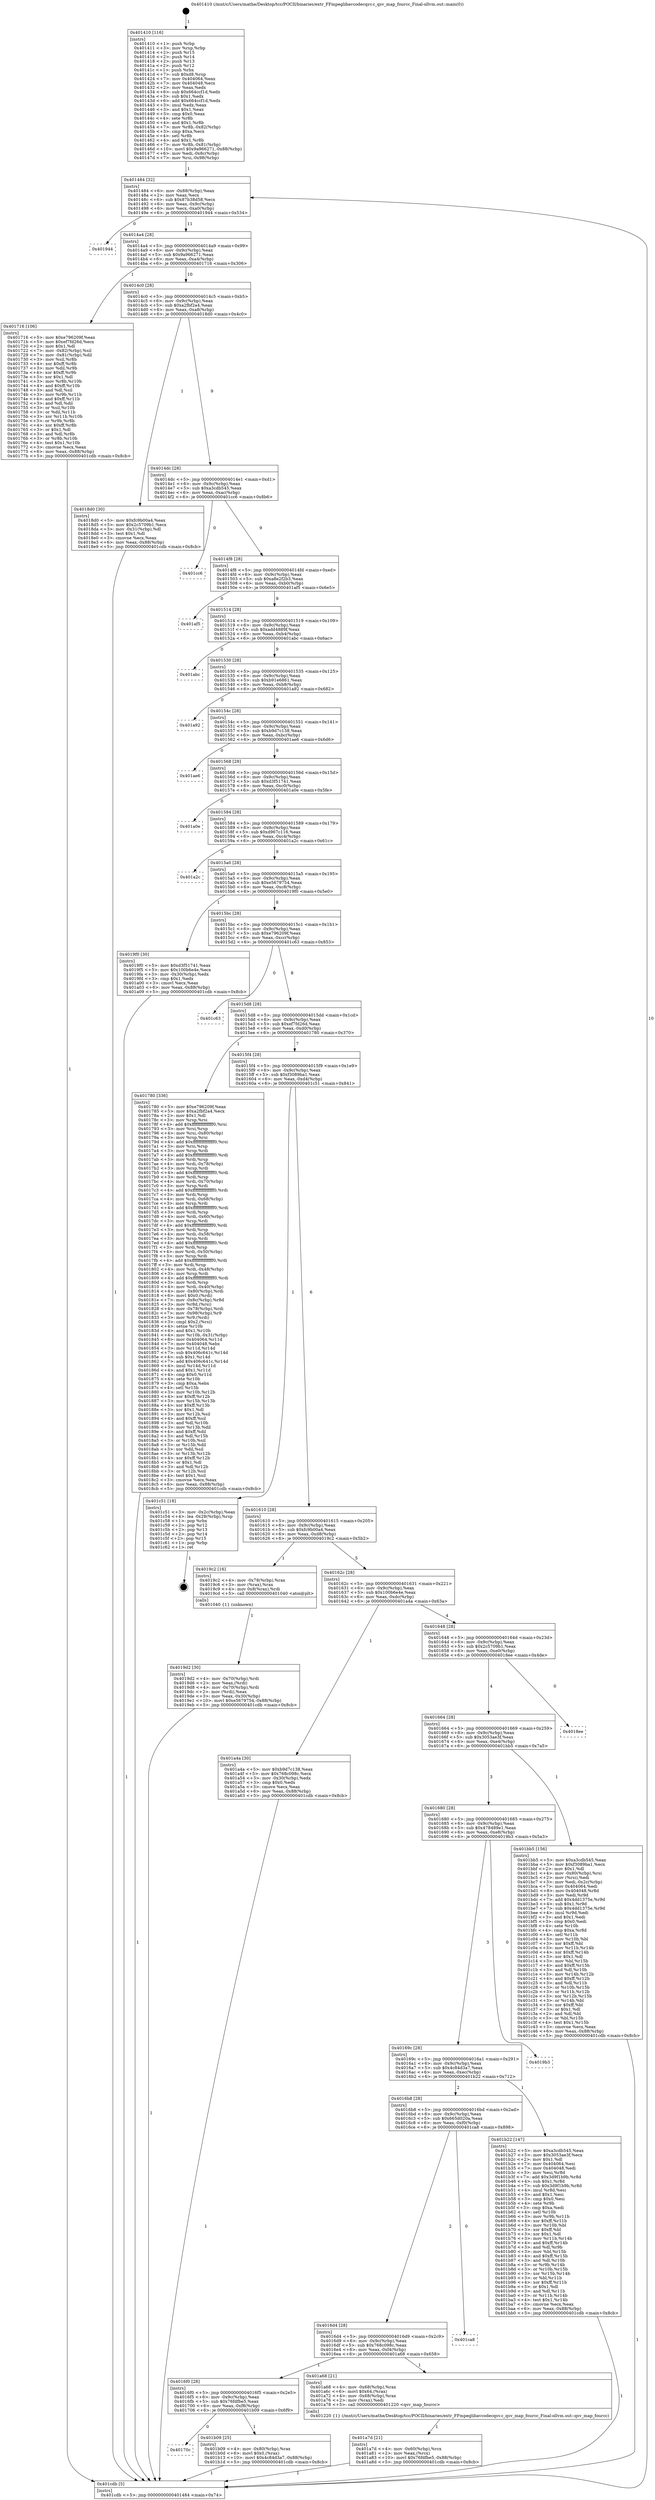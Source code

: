 digraph "0x401410" {
  label = "0x401410 (/mnt/c/Users/mathe/Desktop/tcc/POCII/binaries/extr_FFmpeglibavcodecqsv.c_qsv_map_fourcc_Final-ollvm.out::main(0))"
  labelloc = "t"
  node[shape=record]

  Entry [label="",width=0.3,height=0.3,shape=circle,fillcolor=black,style=filled]
  "0x401484" [label="{
     0x401484 [32]\l
     | [instrs]\l
     &nbsp;&nbsp;0x401484 \<+6\>: mov -0x88(%rbp),%eax\l
     &nbsp;&nbsp;0x40148a \<+2\>: mov %eax,%ecx\l
     &nbsp;&nbsp;0x40148c \<+6\>: sub $0x87b38d58,%ecx\l
     &nbsp;&nbsp;0x401492 \<+6\>: mov %eax,-0x9c(%rbp)\l
     &nbsp;&nbsp;0x401498 \<+6\>: mov %ecx,-0xa0(%rbp)\l
     &nbsp;&nbsp;0x40149e \<+6\>: je 0000000000401944 \<main+0x534\>\l
  }"]
  "0x401944" [label="{
     0x401944\l
  }", style=dashed]
  "0x4014a4" [label="{
     0x4014a4 [28]\l
     | [instrs]\l
     &nbsp;&nbsp;0x4014a4 \<+5\>: jmp 00000000004014a9 \<main+0x99\>\l
     &nbsp;&nbsp;0x4014a9 \<+6\>: mov -0x9c(%rbp),%eax\l
     &nbsp;&nbsp;0x4014af \<+5\>: sub $0x9a966271,%eax\l
     &nbsp;&nbsp;0x4014b4 \<+6\>: mov %eax,-0xa4(%rbp)\l
     &nbsp;&nbsp;0x4014ba \<+6\>: je 0000000000401716 \<main+0x306\>\l
  }"]
  Exit [label="",width=0.3,height=0.3,shape=circle,fillcolor=black,style=filled,peripheries=2]
  "0x401716" [label="{
     0x401716 [106]\l
     | [instrs]\l
     &nbsp;&nbsp;0x401716 \<+5\>: mov $0xe796209f,%eax\l
     &nbsp;&nbsp;0x40171b \<+5\>: mov $0xef7fd26d,%ecx\l
     &nbsp;&nbsp;0x401720 \<+2\>: mov $0x1,%dl\l
     &nbsp;&nbsp;0x401722 \<+7\>: mov -0x82(%rbp),%sil\l
     &nbsp;&nbsp;0x401729 \<+7\>: mov -0x81(%rbp),%dil\l
     &nbsp;&nbsp;0x401730 \<+3\>: mov %sil,%r8b\l
     &nbsp;&nbsp;0x401733 \<+4\>: xor $0xff,%r8b\l
     &nbsp;&nbsp;0x401737 \<+3\>: mov %dil,%r9b\l
     &nbsp;&nbsp;0x40173a \<+4\>: xor $0xff,%r9b\l
     &nbsp;&nbsp;0x40173e \<+3\>: xor $0x1,%dl\l
     &nbsp;&nbsp;0x401741 \<+3\>: mov %r8b,%r10b\l
     &nbsp;&nbsp;0x401744 \<+4\>: and $0xff,%r10b\l
     &nbsp;&nbsp;0x401748 \<+3\>: and %dl,%sil\l
     &nbsp;&nbsp;0x40174b \<+3\>: mov %r9b,%r11b\l
     &nbsp;&nbsp;0x40174e \<+4\>: and $0xff,%r11b\l
     &nbsp;&nbsp;0x401752 \<+3\>: and %dl,%dil\l
     &nbsp;&nbsp;0x401755 \<+3\>: or %sil,%r10b\l
     &nbsp;&nbsp;0x401758 \<+3\>: or %dil,%r11b\l
     &nbsp;&nbsp;0x40175b \<+3\>: xor %r11b,%r10b\l
     &nbsp;&nbsp;0x40175e \<+3\>: or %r9b,%r8b\l
     &nbsp;&nbsp;0x401761 \<+4\>: xor $0xff,%r8b\l
     &nbsp;&nbsp;0x401765 \<+3\>: or $0x1,%dl\l
     &nbsp;&nbsp;0x401768 \<+3\>: and %dl,%r8b\l
     &nbsp;&nbsp;0x40176b \<+3\>: or %r8b,%r10b\l
     &nbsp;&nbsp;0x40176e \<+4\>: test $0x1,%r10b\l
     &nbsp;&nbsp;0x401772 \<+3\>: cmovne %ecx,%eax\l
     &nbsp;&nbsp;0x401775 \<+6\>: mov %eax,-0x88(%rbp)\l
     &nbsp;&nbsp;0x40177b \<+5\>: jmp 0000000000401cdb \<main+0x8cb\>\l
  }"]
  "0x4014c0" [label="{
     0x4014c0 [28]\l
     | [instrs]\l
     &nbsp;&nbsp;0x4014c0 \<+5\>: jmp 00000000004014c5 \<main+0xb5\>\l
     &nbsp;&nbsp;0x4014c5 \<+6\>: mov -0x9c(%rbp),%eax\l
     &nbsp;&nbsp;0x4014cb \<+5\>: sub $0xa2fbf2a4,%eax\l
     &nbsp;&nbsp;0x4014d0 \<+6\>: mov %eax,-0xa8(%rbp)\l
     &nbsp;&nbsp;0x4014d6 \<+6\>: je 00000000004018d0 \<main+0x4c0\>\l
  }"]
  "0x401cdb" [label="{
     0x401cdb [5]\l
     | [instrs]\l
     &nbsp;&nbsp;0x401cdb \<+5\>: jmp 0000000000401484 \<main+0x74\>\l
  }"]
  "0x401410" [label="{
     0x401410 [116]\l
     | [instrs]\l
     &nbsp;&nbsp;0x401410 \<+1\>: push %rbp\l
     &nbsp;&nbsp;0x401411 \<+3\>: mov %rsp,%rbp\l
     &nbsp;&nbsp;0x401414 \<+2\>: push %r15\l
     &nbsp;&nbsp;0x401416 \<+2\>: push %r14\l
     &nbsp;&nbsp;0x401418 \<+2\>: push %r13\l
     &nbsp;&nbsp;0x40141a \<+2\>: push %r12\l
     &nbsp;&nbsp;0x40141c \<+1\>: push %rbx\l
     &nbsp;&nbsp;0x40141d \<+7\>: sub $0xd8,%rsp\l
     &nbsp;&nbsp;0x401424 \<+7\>: mov 0x404064,%eax\l
     &nbsp;&nbsp;0x40142b \<+7\>: mov 0x404048,%ecx\l
     &nbsp;&nbsp;0x401432 \<+2\>: mov %eax,%edx\l
     &nbsp;&nbsp;0x401434 \<+6\>: sub $0x664ccf1d,%edx\l
     &nbsp;&nbsp;0x40143a \<+3\>: sub $0x1,%edx\l
     &nbsp;&nbsp;0x40143d \<+6\>: add $0x664ccf1d,%edx\l
     &nbsp;&nbsp;0x401443 \<+3\>: imul %edx,%eax\l
     &nbsp;&nbsp;0x401446 \<+3\>: and $0x1,%eax\l
     &nbsp;&nbsp;0x401449 \<+3\>: cmp $0x0,%eax\l
     &nbsp;&nbsp;0x40144c \<+4\>: sete %r8b\l
     &nbsp;&nbsp;0x401450 \<+4\>: and $0x1,%r8b\l
     &nbsp;&nbsp;0x401454 \<+7\>: mov %r8b,-0x82(%rbp)\l
     &nbsp;&nbsp;0x40145b \<+3\>: cmp $0xa,%ecx\l
     &nbsp;&nbsp;0x40145e \<+4\>: setl %r8b\l
     &nbsp;&nbsp;0x401462 \<+4\>: and $0x1,%r8b\l
     &nbsp;&nbsp;0x401466 \<+7\>: mov %r8b,-0x81(%rbp)\l
     &nbsp;&nbsp;0x40146d \<+10\>: movl $0x9a966271,-0x88(%rbp)\l
     &nbsp;&nbsp;0x401477 \<+6\>: mov %edi,-0x8c(%rbp)\l
     &nbsp;&nbsp;0x40147d \<+7\>: mov %rsi,-0x98(%rbp)\l
  }"]
  "0x40170c" [label="{
     0x40170c\l
  }", style=dashed]
  "0x4018d0" [label="{
     0x4018d0 [30]\l
     | [instrs]\l
     &nbsp;&nbsp;0x4018d0 \<+5\>: mov $0xfc9b00a4,%eax\l
     &nbsp;&nbsp;0x4018d5 \<+5\>: mov $0x2c5709b1,%ecx\l
     &nbsp;&nbsp;0x4018da \<+3\>: mov -0x31(%rbp),%dl\l
     &nbsp;&nbsp;0x4018dd \<+3\>: test $0x1,%dl\l
     &nbsp;&nbsp;0x4018e0 \<+3\>: cmovne %ecx,%eax\l
     &nbsp;&nbsp;0x4018e3 \<+6\>: mov %eax,-0x88(%rbp)\l
     &nbsp;&nbsp;0x4018e9 \<+5\>: jmp 0000000000401cdb \<main+0x8cb\>\l
  }"]
  "0x4014dc" [label="{
     0x4014dc [28]\l
     | [instrs]\l
     &nbsp;&nbsp;0x4014dc \<+5\>: jmp 00000000004014e1 \<main+0xd1\>\l
     &nbsp;&nbsp;0x4014e1 \<+6\>: mov -0x9c(%rbp),%eax\l
     &nbsp;&nbsp;0x4014e7 \<+5\>: sub $0xa3cdb545,%eax\l
     &nbsp;&nbsp;0x4014ec \<+6\>: mov %eax,-0xac(%rbp)\l
     &nbsp;&nbsp;0x4014f2 \<+6\>: je 0000000000401cc6 \<main+0x8b6\>\l
  }"]
  "0x401b09" [label="{
     0x401b09 [25]\l
     | [instrs]\l
     &nbsp;&nbsp;0x401b09 \<+4\>: mov -0x80(%rbp),%rax\l
     &nbsp;&nbsp;0x401b0d \<+6\>: movl $0x0,(%rax)\l
     &nbsp;&nbsp;0x401b13 \<+10\>: movl $0x4c84d3a7,-0x88(%rbp)\l
     &nbsp;&nbsp;0x401b1d \<+5\>: jmp 0000000000401cdb \<main+0x8cb\>\l
  }"]
  "0x401cc6" [label="{
     0x401cc6\l
  }", style=dashed]
  "0x4014f8" [label="{
     0x4014f8 [28]\l
     | [instrs]\l
     &nbsp;&nbsp;0x4014f8 \<+5\>: jmp 00000000004014fd \<main+0xed\>\l
     &nbsp;&nbsp;0x4014fd \<+6\>: mov -0x9c(%rbp),%eax\l
     &nbsp;&nbsp;0x401503 \<+5\>: sub $0xa8e2f2b3,%eax\l
     &nbsp;&nbsp;0x401508 \<+6\>: mov %eax,-0xb0(%rbp)\l
     &nbsp;&nbsp;0x40150e \<+6\>: je 0000000000401af5 \<main+0x6e5\>\l
  }"]
  "0x401a7d" [label="{
     0x401a7d [21]\l
     | [instrs]\l
     &nbsp;&nbsp;0x401a7d \<+4\>: mov -0x60(%rbp),%rcx\l
     &nbsp;&nbsp;0x401a81 \<+2\>: mov %eax,(%rcx)\l
     &nbsp;&nbsp;0x401a83 \<+10\>: movl $0x76fdfbe5,-0x88(%rbp)\l
     &nbsp;&nbsp;0x401a8d \<+5\>: jmp 0000000000401cdb \<main+0x8cb\>\l
  }"]
  "0x401af5" [label="{
     0x401af5\l
  }", style=dashed]
  "0x401514" [label="{
     0x401514 [28]\l
     | [instrs]\l
     &nbsp;&nbsp;0x401514 \<+5\>: jmp 0000000000401519 \<main+0x109\>\l
     &nbsp;&nbsp;0x401519 \<+6\>: mov -0x9c(%rbp),%eax\l
     &nbsp;&nbsp;0x40151f \<+5\>: sub $0xadd4889f,%eax\l
     &nbsp;&nbsp;0x401524 \<+6\>: mov %eax,-0xb4(%rbp)\l
     &nbsp;&nbsp;0x40152a \<+6\>: je 0000000000401abc \<main+0x6ac\>\l
  }"]
  "0x4016f0" [label="{
     0x4016f0 [28]\l
     | [instrs]\l
     &nbsp;&nbsp;0x4016f0 \<+5\>: jmp 00000000004016f5 \<main+0x2e5\>\l
     &nbsp;&nbsp;0x4016f5 \<+6\>: mov -0x9c(%rbp),%eax\l
     &nbsp;&nbsp;0x4016fb \<+5\>: sub $0x76fdfbe5,%eax\l
     &nbsp;&nbsp;0x401700 \<+6\>: mov %eax,-0xf8(%rbp)\l
     &nbsp;&nbsp;0x401706 \<+6\>: je 0000000000401b09 \<main+0x6f9\>\l
  }"]
  "0x401abc" [label="{
     0x401abc\l
  }", style=dashed]
  "0x401530" [label="{
     0x401530 [28]\l
     | [instrs]\l
     &nbsp;&nbsp;0x401530 \<+5\>: jmp 0000000000401535 \<main+0x125\>\l
     &nbsp;&nbsp;0x401535 \<+6\>: mov -0x9c(%rbp),%eax\l
     &nbsp;&nbsp;0x40153b \<+5\>: sub $0xb91e6861,%eax\l
     &nbsp;&nbsp;0x401540 \<+6\>: mov %eax,-0xb8(%rbp)\l
     &nbsp;&nbsp;0x401546 \<+6\>: je 0000000000401a92 \<main+0x682\>\l
  }"]
  "0x401a68" [label="{
     0x401a68 [21]\l
     | [instrs]\l
     &nbsp;&nbsp;0x401a68 \<+4\>: mov -0x68(%rbp),%rax\l
     &nbsp;&nbsp;0x401a6c \<+6\>: movl $0x64,(%rax)\l
     &nbsp;&nbsp;0x401a72 \<+4\>: mov -0x68(%rbp),%rax\l
     &nbsp;&nbsp;0x401a76 \<+2\>: mov (%rax),%edi\l
     &nbsp;&nbsp;0x401a78 \<+5\>: call 0000000000401220 \<qsv_map_fourcc\>\l
     | [calls]\l
     &nbsp;&nbsp;0x401220 \{1\} (/mnt/c/Users/mathe/Desktop/tcc/POCII/binaries/extr_FFmpeglibavcodecqsv.c_qsv_map_fourcc_Final-ollvm.out::qsv_map_fourcc)\l
  }"]
  "0x401a92" [label="{
     0x401a92\l
  }", style=dashed]
  "0x40154c" [label="{
     0x40154c [28]\l
     | [instrs]\l
     &nbsp;&nbsp;0x40154c \<+5\>: jmp 0000000000401551 \<main+0x141\>\l
     &nbsp;&nbsp;0x401551 \<+6\>: mov -0x9c(%rbp),%eax\l
     &nbsp;&nbsp;0x401557 \<+5\>: sub $0xb9d7c138,%eax\l
     &nbsp;&nbsp;0x40155c \<+6\>: mov %eax,-0xbc(%rbp)\l
     &nbsp;&nbsp;0x401562 \<+6\>: je 0000000000401ae6 \<main+0x6d6\>\l
  }"]
  "0x4016d4" [label="{
     0x4016d4 [28]\l
     | [instrs]\l
     &nbsp;&nbsp;0x4016d4 \<+5\>: jmp 00000000004016d9 \<main+0x2c9\>\l
     &nbsp;&nbsp;0x4016d9 \<+6\>: mov -0x9c(%rbp),%eax\l
     &nbsp;&nbsp;0x4016df \<+5\>: sub $0x768c098c,%eax\l
     &nbsp;&nbsp;0x4016e4 \<+6\>: mov %eax,-0xf4(%rbp)\l
     &nbsp;&nbsp;0x4016ea \<+6\>: je 0000000000401a68 \<main+0x658\>\l
  }"]
  "0x401ae6" [label="{
     0x401ae6\l
  }", style=dashed]
  "0x401568" [label="{
     0x401568 [28]\l
     | [instrs]\l
     &nbsp;&nbsp;0x401568 \<+5\>: jmp 000000000040156d \<main+0x15d\>\l
     &nbsp;&nbsp;0x40156d \<+6\>: mov -0x9c(%rbp),%eax\l
     &nbsp;&nbsp;0x401573 \<+5\>: sub $0xd3f51741,%eax\l
     &nbsp;&nbsp;0x401578 \<+6\>: mov %eax,-0xc0(%rbp)\l
     &nbsp;&nbsp;0x40157e \<+6\>: je 0000000000401a0e \<main+0x5fe\>\l
  }"]
  "0x401ca8" [label="{
     0x401ca8\l
  }", style=dashed]
  "0x401a0e" [label="{
     0x401a0e\l
  }", style=dashed]
  "0x401584" [label="{
     0x401584 [28]\l
     | [instrs]\l
     &nbsp;&nbsp;0x401584 \<+5\>: jmp 0000000000401589 \<main+0x179\>\l
     &nbsp;&nbsp;0x401589 \<+6\>: mov -0x9c(%rbp),%eax\l
     &nbsp;&nbsp;0x40158f \<+5\>: sub $0xd967c116,%eax\l
     &nbsp;&nbsp;0x401594 \<+6\>: mov %eax,-0xc4(%rbp)\l
     &nbsp;&nbsp;0x40159a \<+6\>: je 0000000000401a2c \<main+0x61c\>\l
  }"]
  "0x4016b8" [label="{
     0x4016b8 [28]\l
     | [instrs]\l
     &nbsp;&nbsp;0x4016b8 \<+5\>: jmp 00000000004016bd \<main+0x2ad\>\l
     &nbsp;&nbsp;0x4016bd \<+6\>: mov -0x9c(%rbp),%eax\l
     &nbsp;&nbsp;0x4016c3 \<+5\>: sub $0x665d020a,%eax\l
     &nbsp;&nbsp;0x4016c8 \<+6\>: mov %eax,-0xf0(%rbp)\l
     &nbsp;&nbsp;0x4016ce \<+6\>: je 0000000000401ca8 \<main+0x898\>\l
  }"]
  "0x401a2c" [label="{
     0x401a2c\l
  }", style=dashed]
  "0x4015a0" [label="{
     0x4015a0 [28]\l
     | [instrs]\l
     &nbsp;&nbsp;0x4015a0 \<+5\>: jmp 00000000004015a5 \<main+0x195\>\l
     &nbsp;&nbsp;0x4015a5 \<+6\>: mov -0x9c(%rbp),%eax\l
     &nbsp;&nbsp;0x4015ab \<+5\>: sub $0xe5679754,%eax\l
     &nbsp;&nbsp;0x4015b0 \<+6\>: mov %eax,-0xc8(%rbp)\l
     &nbsp;&nbsp;0x4015b6 \<+6\>: je 00000000004019f0 \<main+0x5e0\>\l
  }"]
  "0x401b22" [label="{
     0x401b22 [147]\l
     | [instrs]\l
     &nbsp;&nbsp;0x401b22 \<+5\>: mov $0xa3cdb545,%eax\l
     &nbsp;&nbsp;0x401b27 \<+5\>: mov $0x3053ae3f,%ecx\l
     &nbsp;&nbsp;0x401b2c \<+2\>: mov $0x1,%dl\l
     &nbsp;&nbsp;0x401b2e \<+7\>: mov 0x404064,%esi\l
     &nbsp;&nbsp;0x401b35 \<+7\>: mov 0x404048,%edi\l
     &nbsp;&nbsp;0x401b3c \<+3\>: mov %esi,%r8d\l
     &nbsp;&nbsp;0x401b3f \<+7\>: add $0x3d9f1b9b,%r8d\l
     &nbsp;&nbsp;0x401b46 \<+4\>: sub $0x1,%r8d\l
     &nbsp;&nbsp;0x401b4a \<+7\>: sub $0x3d9f1b9b,%r8d\l
     &nbsp;&nbsp;0x401b51 \<+4\>: imul %r8d,%esi\l
     &nbsp;&nbsp;0x401b55 \<+3\>: and $0x1,%esi\l
     &nbsp;&nbsp;0x401b58 \<+3\>: cmp $0x0,%esi\l
     &nbsp;&nbsp;0x401b5b \<+4\>: sete %r9b\l
     &nbsp;&nbsp;0x401b5f \<+3\>: cmp $0xa,%edi\l
     &nbsp;&nbsp;0x401b62 \<+4\>: setl %r10b\l
     &nbsp;&nbsp;0x401b66 \<+3\>: mov %r9b,%r11b\l
     &nbsp;&nbsp;0x401b69 \<+4\>: xor $0xff,%r11b\l
     &nbsp;&nbsp;0x401b6d \<+3\>: mov %r10b,%bl\l
     &nbsp;&nbsp;0x401b70 \<+3\>: xor $0xff,%bl\l
     &nbsp;&nbsp;0x401b73 \<+3\>: xor $0x1,%dl\l
     &nbsp;&nbsp;0x401b76 \<+3\>: mov %r11b,%r14b\l
     &nbsp;&nbsp;0x401b79 \<+4\>: and $0xff,%r14b\l
     &nbsp;&nbsp;0x401b7d \<+3\>: and %dl,%r9b\l
     &nbsp;&nbsp;0x401b80 \<+3\>: mov %bl,%r15b\l
     &nbsp;&nbsp;0x401b83 \<+4\>: and $0xff,%r15b\l
     &nbsp;&nbsp;0x401b87 \<+3\>: and %dl,%r10b\l
     &nbsp;&nbsp;0x401b8a \<+3\>: or %r9b,%r14b\l
     &nbsp;&nbsp;0x401b8d \<+3\>: or %r10b,%r15b\l
     &nbsp;&nbsp;0x401b90 \<+3\>: xor %r15b,%r14b\l
     &nbsp;&nbsp;0x401b93 \<+3\>: or %bl,%r11b\l
     &nbsp;&nbsp;0x401b96 \<+4\>: xor $0xff,%r11b\l
     &nbsp;&nbsp;0x401b9a \<+3\>: or $0x1,%dl\l
     &nbsp;&nbsp;0x401b9d \<+3\>: and %dl,%r11b\l
     &nbsp;&nbsp;0x401ba0 \<+3\>: or %r11b,%r14b\l
     &nbsp;&nbsp;0x401ba3 \<+4\>: test $0x1,%r14b\l
     &nbsp;&nbsp;0x401ba7 \<+3\>: cmovne %ecx,%eax\l
     &nbsp;&nbsp;0x401baa \<+6\>: mov %eax,-0x88(%rbp)\l
     &nbsp;&nbsp;0x401bb0 \<+5\>: jmp 0000000000401cdb \<main+0x8cb\>\l
  }"]
  "0x4019f0" [label="{
     0x4019f0 [30]\l
     | [instrs]\l
     &nbsp;&nbsp;0x4019f0 \<+5\>: mov $0xd3f51741,%eax\l
     &nbsp;&nbsp;0x4019f5 \<+5\>: mov $0x100b6e4e,%ecx\l
     &nbsp;&nbsp;0x4019fa \<+3\>: mov -0x30(%rbp),%edx\l
     &nbsp;&nbsp;0x4019fd \<+3\>: cmp $0x1,%edx\l
     &nbsp;&nbsp;0x401a00 \<+3\>: cmovl %ecx,%eax\l
     &nbsp;&nbsp;0x401a03 \<+6\>: mov %eax,-0x88(%rbp)\l
     &nbsp;&nbsp;0x401a09 \<+5\>: jmp 0000000000401cdb \<main+0x8cb\>\l
  }"]
  "0x4015bc" [label="{
     0x4015bc [28]\l
     | [instrs]\l
     &nbsp;&nbsp;0x4015bc \<+5\>: jmp 00000000004015c1 \<main+0x1b1\>\l
     &nbsp;&nbsp;0x4015c1 \<+6\>: mov -0x9c(%rbp),%eax\l
     &nbsp;&nbsp;0x4015c7 \<+5\>: sub $0xe796209f,%eax\l
     &nbsp;&nbsp;0x4015cc \<+6\>: mov %eax,-0xcc(%rbp)\l
     &nbsp;&nbsp;0x4015d2 \<+6\>: je 0000000000401c63 \<main+0x853\>\l
  }"]
  "0x40169c" [label="{
     0x40169c [28]\l
     | [instrs]\l
     &nbsp;&nbsp;0x40169c \<+5\>: jmp 00000000004016a1 \<main+0x291\>\l
     &nbsp;&nbsp;0x4016a1 \<+6\>: mov -0x9c(%rbp),%eax\l
     &nbsp;&nbsp;0x4016a7 \<+5\>: sub $0x4c84d3a7,%eax\l
     &nbsp;&nbsp;0x4016ac \<+6\>: mov %eax,-0xec(%rbp)\l
     &nbsp;&nbsp;0x4016b2 \<+6\>: je 0000000000401b22 \<main+0x712\>\l
  }"]
  "0x401c63" [label="{
     0x401c63\l
  }", style=dashed]
  "0x4015d8" [label="{
     0x4015d8 [28]\l
     | [instrs]\l
     &nbsp;&nbsp;0x4015d8 \<+5\>: jmp 00000000004015dd \<main+0x1cd\>\l
     &nbsp;&nbsp;0x4015dd \<+6\>: mov -0x9c(%rbp),%eax\l
     &nbsp;&nbsp;0x4015e3 \<+5\>: sub $0xef7fd26d,%eax\l
     &nbsp;&nbsp;0x4015e8 \<+6\>: mov %eax,-0xd0(%rbp)\l
     &nbsp;&nbsp;0x4015ee \<+6\>: je 0000000000401780 \<main+0x370\>\l
  }"]
  "0x4019b3" [label="{
     0x4019b3\l
  }", style=dashed]
  "0x401780" [label="{
     0x401780 [336]\l
     | [instrs]\l
     &nbsp;&nbsp;0x401780 \<+5\>: mov $0xe796209f,%eax\l
     &nbsp;&nbsp;0x401785 \<+5\>: mov $0xa2fbf2a4,%ecx\l
     &nbsp;&nbsp;0x40178a \<+2\>: mov $0x1,%dl\l
     &nbsp;&nbsp;0x40178c \<+3\>: mov %rsp,%rsi\l
     &nbsp;&nbsp;0x40178f \<+4\>: add $0xfffffffffffffff0,%rsi\l
     &nbsp;&nbsp;0x401793 \<+3\>: mov %rsi,%rsp\l
     &nbsp;&nbsp;0x401796 \<+4\>: mov %rsi,-0x80(%rbp)\l
     &nbsp;&nbsp;0x40179a \<+3\>: mov %rsp,%rsi\l
     &nbsp;&nbsp;0x40179d \<+4\>: add $0xfffffffffffffff0,%rsi\l
     &nbsp;&nbsp;0x4017a1 \<+3\>: mov %rsi,%rsp\l
     &nbsp;&nbsp;0x4017a4 \<+3\>: mov %rsp,%rdi\l
     &nbsp;&nbsp;0x4017a7 \<+4\>: add $0xfffffffffffffff0,%rdi\l
     &nbsp;&nbsp;0x4017ab \<+3\>: mov %rdi,%rsp\l
     &nbsp;&nbsp;0x4017ae \<+4\>: mov %rdi,-0x78(%rbp)\l
     &nbsp;&nbsp;0x4017b2 \<+3\>: mov %rsp,%rdi\l
     &nbsp;&nbsp;0x4017b5 \<+4\>: add $0xfffffffffffffff0,%rdi\l
     &nbsp;&nbsp;0x4017b9 \<+3\>: mov %rdi,%rsp\l
     &nbsp;&nbsp;0x4017bc \<+4\>: mov %rdi,-0x70(%rbp)\l
     &nbsp;&nbsp;0x4017c0 \<+3\>: mov %rsp,%rdi\l
     &nbsp;&nbsp;0x4017c3 \<+4\>: add $0xfffffffffffffff0,%rdi\l
     &nbsp;&nbsp;0x4017c7 \<+3\>: mov %rdi,%rsp\l
     &nbsp;&nbsp;0x4017ca \<+4\>: mov %rdi,-0x68(%rbp)\l
     &nbsp;&nbsp;0x4017ce \<+3\>: mov %rsp,%rdi\l
     &nbsp;&nbsp;0x4017d1 \<+4\>: add $0xfffffffffffffff0,%rdi\l
     &nbsp;&nbsp;0x4017d5 \<+3\>: mov %rdi,%rsp\l
     &nbsp;&nbsp;0x4017d8 \<+4\>: mov %rdi,-0x60(%rbp)\l
     &nbsp;&nbsp;0x4017dc \<+3\>: mov %rsp,%rdi\l
     &nbsp;&nbsp;0x4017df \<+4\>: add $0xfffffffffffffff0,%rdi\l
     &nbsp;&nbsp;0x4017e3 \<+3\>: mov %rdi,%rsp\l
     &nbsp;&nbsp;0x4017e6 \<+4\>: mov %rdi,-0x58(%rbp)\l
     &nbsp;&nbsp;0x4017ea \<+3\>: mov %rsp,%rdi\l
     &nbsp;&nbsp;0x4017ed \<+4\>: add $0xfffffffffffffff0,%rdi\l
     &nbsp;&nbsp;0x4017f1 \<+3\>: mov %rdi,%rsp\l
     &nbsp;&nbsp;0x4017f4 \<+4\>: mov %rdi,-0x50(%rbp)\l
     &nbsp;&nbsp;0x4017f8 \<+3\>: mov %rsp,%rdi\l
     &nbsp;&nbsp;0x4017fb \<+4\>: add $0xfffffffffffffff0,%rdi\l
     &nbsp;&nbsp;0x4017ff \<+3\>: mov %rdi,%rsp\l
     &nbsp;&nbsp;0x401802 \<+4\>: mov %rdi,-0x48(%rbp)\l
     &nbsp;&nbsp;0x401806 \<+3\>: mov %rsp,%rdi\l
     &nbsp;&nbsp;0x401809 \<+4\>: add $0xfffffffffffffff0,%rdi\l
     &nbsp;&nbsp;0x40180d \<+3\>: mov %rdi,%rsp\l
     &nbsp;&nbsp;0x401810 \<+4\>: mov %rdi,-0x40(%rbp)\l
     &nbsp;&nbsp;0x401814 \<+4\>: mov -0x80(%rbp),%rdi\l
     &nbsp;&nbsp;0x401818 \<+6\>: movl $0x0,(%rdi)\l
     &nbsp;&nbsp;0x40181e \<+7\>: mov -0x8c(%rbp),%r8d\l
     &nbsp;&nbsp;0x401825 \<+3\>: mov %r8d,(%rsi)\l
     &nbsp;&nbsp;0x401828 \<+4\>: mov -0x78(%rbp),%rdi\l
     &nbsp;&nbsp;0x40182c \<+7\>: mov -0x98(%rbp),%r9\l
     &nbsp;&nbsp;0x401833 \<+3\>: mov %r9,(%rdi)\l
     &nbsp;&nbsp;0x401836 \<+3\>: cmpl $0x2,(%rsi)\l
     &nbsp;&nbsp;0x401839 \<+4\>: setne %r10b\l
     &nbsp;&nbsp;0x40183d \<+4\>: and $0x1,%r10b\l
     &nbsp;&nbsp;0x401841 \<+4\>: mov %r10b,-0x31(%rbp)\l
     &nbsp;&nbsp;0x401845 \<+8\>: mov 0x404064,%r11d\l
     &nbsp;&nbsp;0x40184d \<+7\>: mov 0x404048,%ebx\l
     &nbsp;&nbsp;0x401854 \<+3\>: mov %r11d,%r14d\l
     &nbsp;&nbsp;0x401857 \<+7\>: sub $0x406c641c,%r14d\l
     &nbsp;&nbsp;0x40185e \<+4\>: sub $0x1,%r14d\l
     &nbsp;&nbsp;0x401862 \<+7\>: add $0x406c641c,%r14d\l
     &nbsp;&nbsp;0x401869 \<+4\>: imul %r14d,%r11d\l
     &nbsp;&nbsp;0x40186d \<+4\>: and $0x1,%r11d\l
     &nbsp;&nbsp;0x401871 \<+4\>: cmp $0x0,%r11d\l
     &nbsp;&nbsp;0x401875 \<+4\>: sete %r10b\l
     &nbsp;&nbsp;0x401879 \<+3\>: cmp $0xa,%ebx\l
     &nbsp;&nbsp;0x40187c \<+4\>: setl %r15b\l
     &nbsp;&nbsp;0x401880 \<+3\>: mov %r10b,%r12b\l
     &nbsp;&nbsp;0x401883 \<+4\>: xor $0xff,%r12b\l
     &nbsp;&nbsp;0x401887 \<+3\>: mov %r15b,%r13b\l
     &nbsp;&nbsp;0x40188a \<+4\>: xor $0xff,%r13b\l
     &nbsp;&nbsp;0x40188e \<+3\>: xor $0x1,%dl\l
     &nbsp;&nbsp;0x401891 \<+3\>: mov %r12b,%sil\l
     &nbsp;&nbsp;0x401894 \<+4\>: and $0xff,%sil\l
     &nbsp;&nbsp;0x401898 \<+3\>: and %dl,%r10b\l
     &nbsp;&nbsp;0x40189b \<+3\>: mov %r13b,%dil\l
     &nbsp;&nbsp;0x40189e \<+4\>: and $0xff,%dil\l
     &nbsp;&nbsp;0x4018a2 \<+3\>: and %dl,%r15b\l
     &nbsp;&nbsp;0x4018a5 \<+3\>: or %r10b,%sil\l
     &nbsp;&nbsp;0x4018a8 \<+3\>: or %r15b,%dil\l
     &nbsp;&nbsp;0x4018ab \<+3\>: xor %dil,%sil\l
     &nbsp;&nbsp;0x4018ae \<+3\>: or %r13b,%r12b\l
     &nbsp;&nbsp;0x4018b1 \<+4\>: xor $0xff,%r12b\l
     &nbsp;&nbsp;0x4018b5 \<+3\>: or $0x1,%dl\l
     &nbsp;&nbsp;0x4018b8 \<+3\>: and %dl,%r12b\l
     &nbsp;&nbsp;0x4018bb \<+3\>: or %r12b,%sil\l
     &nbsp;&nbsp;0x4018be \<+4\>: test $0x1,%sil\l
     &nbsp;&nbsp;0x4018c2 \<+3\>: cmovne %ecx,%eax\l
     &nbsp;&nbsp;0x4018c5 \<+6\>: mov %eax,-0x88(%rbp)\l
     &nbsp;&nbsp;0x4018cb \<+5\>: jmp 0000000000401cdb \<main+0x8cb\>\l
  }"]
  "0x4015f4" [label="{
     0x4015f4 [28]\l
     | [instrs]\l
     &nbsp;&nbsp;0x4015f4 \<+5\>: jmp 00000000004015f9 \<main+0x1e9\>\l
     &nbsp;&nbsp;0x4015f9 \<+6\>: mov -0x9c(%rbp),%eax\l
     &nbsp;&nbsp;0x4015ff \<+5\>: sub $0xf3089ba1,%eax\l
     &nbsp;&nbsp;0x401604 \<+6\>: mov %eax,-0xd4(%rbp)\l
     &nbsp;&nbsp;0x40160a \<+6\>: je 0000000000401c51 \<main+0x841\>\l
  }"]
  "0x401680" [label="{
     0x401680 [28]\l
     | [instrs]\l
     &nbsp;&nbsp;0x401680 \<+5\>: jmp 0000000000401685 \<main+0x275\>\l
     &nbsp;&nbsp;0x401685 \<+6\>: mov -0x9c(%rbp),%eax\l
     &nbsp;&nbsp;0x40168b \<+5\>: sub $0x478489e1,%eax\l
     &nbsp;&nbsp;0x401690 \<+6\>: mov %eax,-0xe8(%rbp)\l
     &nbsp;&nbsp;0x401696 \<+6\>: je 00000000004019b3 \<main+0x5a3\>\l
  }"]
  "0x401bb5" [label="{
     0x401bb5 [156]\l
     | [instrs]\l
     &nbsp;&nbsp;0x401bb5 \<+5\>: mov $0xa3cdb545,%eax\l
     &nbsp;&nbsp;0x401bba \<+5\>: mov $0xf3089ba1,%ecx\l
     &nbsp;&nbsp;0x401bbf \<+2\>: mov $0x1,%dl\l
     &nbsp;&nbsp;0x401bc1 \<+4\>: mov -0x80(%rbp),%rsi\l
     &nbsp;&nbsp;0x401bc5 \<+2\>: mov (%rsi),%edi\l
     &nbsp;&nbsp;0x401bc7 \<+3\>: mov %edi,-0x2c(%rbp)\l
     &nbsp;&nbsp;0x401bca \<+7\>: mov 0x404064,%edi\l
     &nbsp;&nbsp;0x401bd1 \<+8\>: mov 0x404048,%r8d\l
     &nbsp;&nbsp;0x401bd9 \<+3\>: mov %edi,%r9d\l
     &nbsp;&nbsp;0x401bdc \<+7\>: add $0x4dd1375e,%r9d\l
     &nbsp;&nbsp;0x401be3 \<+4\>: sub $0x1,%r9d\l
     &nbsp;&nbsp;0x401be7 \<+7\>: sub $0x4dd1375e,%r9d\l
     &nbsp;&nbsp;0x401bee \<+4\>: imul %r9d,%edi\l
     &nbsp;&nbsp;0x401bf2 \<+3\>: and $0x1,%edi\l
     &nbsp;&nbsp;0x401bf5 \<+3\>: cmp $0x0,%edi\l
     &nbsp;&nbsp;0x401bf8 \<+4\>: sete %r10b\l
     &nbsp;&nbsp;0x401bfc \<+4\>: cmp $0xa,%r8d\l
     &nbsp;&nbsp;0x401c00 \<+4\>: setl %r11b\l
     &nbsp;&nbsp;0x401c04 \<+3\>: mov %r10b,%bl\l
     &nbsp;&nbsp;0x401c07 \<+3\>: xor $0xff,%bl\l
     &nbsp;&nbsp;0x401c0a \<+3\>: mov %r11b,%r14b\l
     &nbsp;&nbsp;0x401c0d \<+4\>: xor $0xff,%r14b\l
     &nbsp;&nbsp;0x401c11 \<+3\>: xor $0x1,%dl\l
     &nbsp;&nbsp;0x401c14 \<+3\>: mov %bl,%r15b\l
     &nbsp;&nbsp;0x401c17 \<+4\>: and $0xff,%r15b\l
     &nbsp;&nbsp;0x401c1b \<+3\>: and %dl,%r10b\l
     &nbsp;&nbsp;0x401c1e \<+3\>: mov %r14b,%r12b\l
     &nbsp;&nbsp;0x401c21 \<+4\>: and $0xff,%r12b\l
     &nbsp;&nbsp;0x401c25 \<+3\>: and %dl,%r11b\l
     &nbsp;&nbsp;0x401c28 \<+3\>: or %r10b,%r15b\l
     &nbsp;&nbsp;0x401c2b \<+3\>: or %r11b,%r12b\l
     &nbsp;&nbsp;0x401c2e \<+3\>: xor %r12b,%r15b\l
     &nbsp;&nbsp;0x401c31 \<+3\>: or %r14b,%bl\l
     &nbsp;&nbsp;0x401c34 \<+3\>: xor $0xff,%bl\l
     &nbsp;&nbsp;0x401c37 \<+3\>: or $0x1,%dl\l
     &nbsp;&nbsp;0x401c3a \<+2\>: and %dl,%bl\l
     &nbsp;&nbsp;0x401c3c \<+3\>: or %bl,%r15b\l
     &nbsp;&nbsp;0x401c3f \<+4\>: test $0x1,%r15b\l
     &nbsp;&nbsp;0x401c43 \<+3\>: cmovne %ecx,%eax\l
     &nbsp;&nbsp;0x401c46 \<+6\>: mov %eax,-0x88(%rbp)\l
     &nbsp;&nbsp;0x401c4c \<+5\>: jmp 0000000000401cdb \<main+0x8cb\>\l
  }"]
  "0x401c51" [label="{
     0x401c51 [18]\l
     | [instrs]\l
     &nbsp;&nbsp;0x401c51 \<+3\>: mov -0x2c(%rbp),%eax\l
     &nbsp;&nbsp;0x401c54 \<+4\>: lea -0x28(%rbp),%rsp\l
     &nbsp;&nbsp;0x401c58 \<+1\>: pop %rbx\l
     &nbsp;&nbsp;0x401c59 \<+2\>: pop %r12\l
     &nbsp;&nbsp;0x401c5b \<+2\>: pop %r13\l
     &nbsp;&nbsp;0x401c5d \<+2\>: pop %r14\l
     &nbsp;&nbsp;0x401c5f \<+2\>: pop %r15\l
     &nbsp;&nbsp;0x401c61 \<+1\>: pop %rbp\l
     &nbsp;&nbsp;0x401c62 \<+1\>: ret\l
  }"]
  "0x401610" [label="{
     0x401610 [28]\l
     | [instrs]\l
     &nbsp;&nbsp;0x401610 \<+5\>: jmp 0000000000401615 \<main+0x205\>\l
     &nbsp;&nbsp;0x401615 \<+6\>: mov -0x9c(%rbp),%eax\l
     &nbsp;&nbsp;0x40161b \<+5\>: sub $0xfc9b00a4,%eax\l
     &nbsp;&nbsp;0x401620 \<+6\>: mov %eax,-0xd8(%rbp)\l
     &nbsp;&nbsp;0x401626 \<+6\>: je 00000000004019c2 \<main+0x5b2\>\l
  }"]
  "0x401664" [label="{
     0x401664 [28]\l
     | [instrs]\l
     &nbsp;&nbsp;0x401664 \<+5\>: jmp 0000000000401669 \<main+0x259\>\l
     &nbsp;&nbsp;0x401669 \<+6\>: mov -0x9c(%rbp),%eax\l
     &nbsp;&nbsp;0x40166f \<+5\>: sub $0x3053ae3f,%eax\l
     &nbsp;&nbsp;0x401674 \<+6\>: mov %eax,-0xe4(%rbp)\l
     &nbsp;&nbsp;0x40167a \<+6\>: je 0000000000401bb5 \<main+0x7a5\>\l
  }"]
  "0x4019c2" [label="{
     0x4019c2 [16]\l
     | [instrs]\l
     &nbsp;&nbsp;0x4019c2 \<+4\>: mov -0x78(%rbp),%rax\l
     &nbsp;&nbsp;0x4019c6 \<+3\>: mov (%rax),%rax\l
     &nbsp;&nbsp;0x4019c9 \<+4\>: mov 0x8(%rax),%rdi\l
     &nbsp;&nbsp;0x4019cd \<+5\>: call 0000000000401040 \<atoi@plt\>\l
     | [calls]\l
     &nbsp;&nbsp;0x401040 \{1\} (unknown)\l
  }"]
  "0x40162c" [label="{
     0x40162c [28]\l
     | [instrs]\l
     &nbsp;&nbsp;0x40162c \<+5\>: jmp 0000000000401631 \<main+0x221\>\l
     &nbsp;&nbsp;0x401631 \<+6\>: mov -0x9c(%rbp),%eax\l
     &nbsp;&nbsp;0x401637 \<+5\>: sub $0x100b6e4e,%eax\l
     &nbsp;&nbsp;0x40163c \<+6\>: mov %eax,-0xdc(%rbp)\l
     &nbsp;&nbsp;0x401642 \<+6\>: je 0000000000401a4a \<main+0x63a\>\l
  }"]
  "0x4019d2" [label="{
     0x4019d2 [30]\l
     | [instrs]\l
     &nbsp;&nbsp;0x4019d2 \<+4\>: mov -0x70(%rbp),%rdi\l
     &nbsp;&nbsp;0x4019d6 \<+2\>: mov %eax,(%rdi)\l
     &nbsp;&nbsp;0x4019d8 \<+4\>: mov -0x70(%rbp),%rdi\l
     &nbsp;&nbsp;0x4019dc \<+2\>: mov (%rdi),%eax\l
     &nbsp;&nbsp;0x4019de \<+3\>: mov %eax,-0x30(%rbp)\l
     &nbsp;&nbsp;0x4019e1 \<+10\>: movl $0xe5679754,-0x88(%rbp)\l
     &nbsp;&nbsp;0x4019eb \<+5\>: jmp 0000000000401cdb \<main+0x8cb\>\l
  }"]
  "0x4018ee" [label="{
     0x4018ee\l
  }", style=dashed]
  "0x401a4a" [label="{
     0x401a4a [30]\l
     | [instrs]\l
     &nbsp;&nbsp;0x401a4a \<+5\>: mov $0xb9d7c138,%eax\l
     &nbsp;&nbsp;0x401a4f \<+5\>: mov $0x768c098c,%ecx\l
     &nbsp;&nbsp;0x401a54 \<+3\>: mov -0x30(%rbp),%edx\l
     &nbsp;&nbsp;0x401a57 \<+3\>: cmp $0x0,%edx\l
     &nbsp;&nbsp;0x401a5a \<+3\>: cmove %ecx,%eax\l
     &nbsp;&nbsp;0x401a5d \<+6\>: mov %eax,-0x88(%rbp)\l
     &nbsp;&nbsp;0x401a63 \<+5\>: jmp 0000000000401cdb \<main+0x8cb\>\l
  }"]
  "0x401648" [label="{
     0x401648 [28]\l
     | [instrs]\l
     &nbsp;&nbsp;0x401648 \<+5\>: jmp 000000000040164d \<main+0x23d\>\l
     &nbsp;&nbsp;0x40164d \<+6\>: mov -0x9c(%rbp),%eax\l
     &nbsp;&nbsp;0x401653 \<+5\>: sub $0x2c5709b1,%eax\l
     &nbsp;&nbsp;0x401658 \<+6\>: mov %eax,-0xe0(%rbp)\l
     &nbsp;&nbsp;0x40165e \<+6\>: je 00000000004018ee \<main+0x4de\>\l
  }"]
  Entry -> "0x401410" [label=" 1"]
  "0x401484" -> "0x401944" [label=" 0"]
  "0x401484" -> "0x4014a4" [label=" 11"]
  "0x401c51" -> Exit [label=" 1"]
  "0x4014a4" -> "0x401716" [label=" 1"]
  "0x4014a4" -> "0x4014c0" [label=" 10"]
  "0x401716" -> "0x401cdb" [label=" 1"]
  "0x401410" -> "0x401484" [label=" 1"]
  "0x401cdb" -> "0x401484" [label=" 10"]
  "0x401bb5" -> "0x401cdb" [label=" 1"]
  "0x4014c0" -> "0x4018d0" [label=" 1"]
  "0x4014c0" -> "0x4014dc" [label=" 9"]
  "0x401b22" -> "0x401cdb" [label=" 1"]
  "0x4014dc" -> "0x401cc6" [label=" 0"]
  "0x4014dc" -> "0x4014f8" [label=" 9"]
  "0x401b09" -> "0x401cdb" [label=" 1"]
  "0x4014f8" -> "0x401af5" [label=" 0"]
  "0x4014f8" -> "0x401514" [label=" 9"]
  "0x4016f0" -> "0x401b09" [label=" 1"]
  "0x401514" -> "0x401abc" [label=" 0"]
  "0x401514" -> "0x401530" [label=" 9"]
  "0x4016f0" -> "0x40170c" [label=" 0"]
  "0x401530" -> "0x401a92" [label=" 0"]
  "0x401530" -> "0x40154c" [label=" 9"]
  "0x401a7d" -> "0x401cdb" [label=" 1"]
  "0x40154c" -> "0x401ae6" [label=" 0"]
  "0x40154c" -> "0x401568" [label=" 9"]
  "0x4016d4" -> "0x4016f0" [label=" 1"]
  "0x401568" -> "0x401a0e" [label=" 0"]
  "0x401568" -> "0x401584" [label=" 9"]
  "0x4016d4" -> "0x401a68" [label=" 1"]
  "0x401584" -> "0x401a2c" [label=" 0"]
  "0x401584" -> "0x4015a0" [label=" 9"]
  "0x4016b8" -> "0x4016d4" [label=" 2"]
  "0x4015a0" -> "0x4019f0" [label=" 1"]
  "0x4015a0" -> "0x4015bc" [label=" 8"]
  "0x4016b8" -> "0x401ca8" [label=" 0"]
  "0x4015bc" -> "0x401c63" [label=" 0"]
  "0x4015bc" -> "0x4015d8" [label=" 8"]
  "0x40169c" -> "0x4016b8" [label=" 2"]
  "0x4015d8" -> "0x401780" [label=" 1"]
  "0x4015d8" -> "0x4015f4" [label=" 7"]
  "0x40169c" -> "0x401b22" [label=" 1"]
  "0x401780" -> "0x401cdb" [label=" 1"]
  "0x4018d0" -> "0x401cdb" [label=" 1"]
  "0x401680" -> "0x40169c" [label=" 3"]
  "0x4015f4" -> "0x401c51" [label=" 1"]
  "0x4015f4" -> "0x401610" [label=" 6"]
  "0x401680" -> "0x4019b3" [label=" 0"]
  "0x401610" -> "0x4019c2" [label=" 1"]
  "0x401610" -> "0x40162c" [label=" 5"]
  "0x4019c2" -> "0x4019d2" [label=" 1"]
  "0x4019d2" -> "0x401cdb" [label=" 1"]
  "0x4019f0" -> "0x401cdb" [label=" 1"]
  "0x401664" -> "0x401680" [label=" 3"]
  "0x40162c" -> "0x401a4a" [label=" 1"]
  "0x40162c" -> "0x401648" [label=" 4"]
  "0x401a4a" -> "0x401cdb" [label=" 1"]
  "0x401664" -> "0x401bb5" [label=" 1"]
  "0x401648" -> "0x4018ee" [label=" 0"]
  "0x401648" -> "0x401664" [label=" 4"]
  "0x401a68" -> "0x401a7d" [label=" 1"]
}
